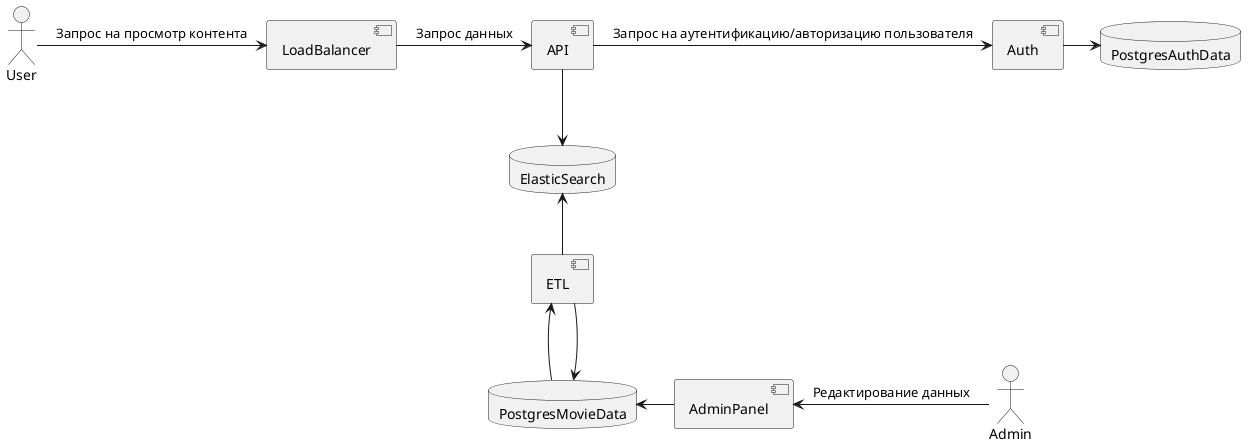 @startuml

skinparam componentStyle uml2
actor User
actor Admin
database PostgresMovieData
database PostgresAuthData
database ElasticSearch
component AdminPanel
component LoadBalancer
component API
component Auth
component ETL

User -right-> LoadBalancer: Запрос на просмотр контента
LoadBalancer -right-> API: Запрос данных
API -right-> Auth: Запрос на аутентификацию/авторизацию пользователя
API -down-> ElasticSearch
Auth -right-> PostgresAuthData
PostgresMovieData -up-> ETL
ETL -down-> PostgresMovieData
ETL -up-> ElasticSearch
Admin -left-> AdminPanel: Редактирование данных
AdminPanel -left-> PostgresMovieData

@enduml
